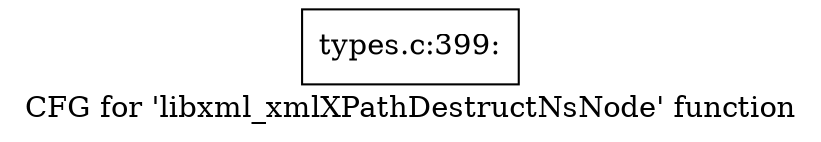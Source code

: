 digraph "CFG for 'libxml_xmlXPathDestructNsNode' function" {
	label="CFG for 'libxml_xmlXPathDestructNsNode' function";

	Node0x440f290 [shape=record,label="{types.c:399:}"];
}
